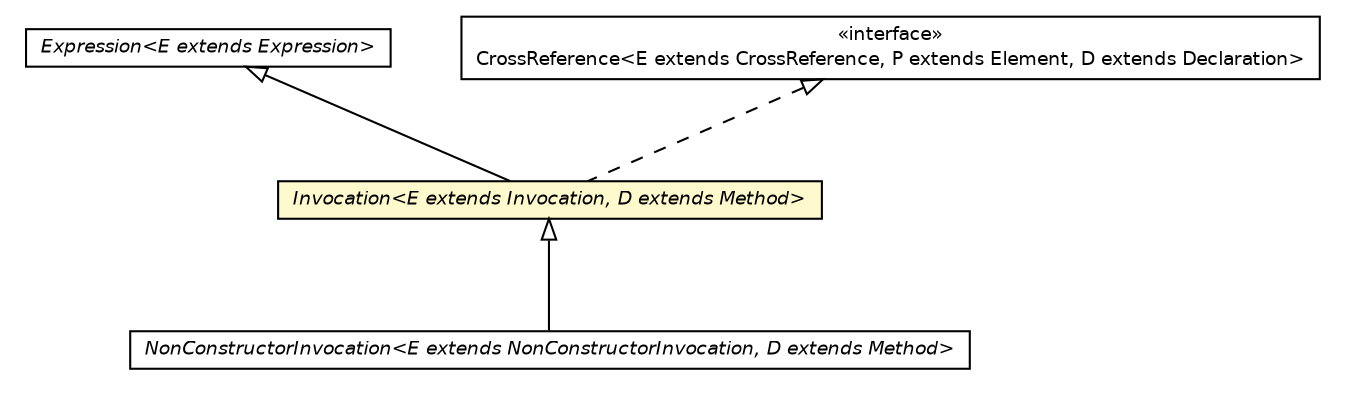 #!/usr/local/bin/dot
#
# Class diagram 
# Generated by UMLGraph version 5.2 (http://www.umlgraph.org/)
#

digraph G {
	edge [fontname="Helvetica",fontsize=10,labelfontname="Helvetica",labelfontsize=10];
	node [fontname="Helvetica",fontsize=10,shape=plaintext];
	nodesep=0.25;
	ranksep=0.5;
	// chameleon.core.expression.NonConstructorInvocation<E extends chameleon.core.expression.NonConstructorInvocation, D extends chameleon.core.method.Method>
	c8205 [label=<<table title="chameleon.core.expression.NonConstructorInvocation" border="0" cellborder="1" cellspacing="0" cellpadding="2" port="p" href="./NonConstructorInvocation.html">
		<tr><td><table border="0" cellspacing="0" cellpadding="1">
<tr><td align="center" balign="center"><font face="Helvetica-Oblique"> NonConstructorInvocation&lt;E extends NonConstructorInvocation, D extends Method&gt; </font></td></tr>
		</table></td></tr>
		</table>>, fontname="Helvetica", fontcolor="black", fontsize=9.0];
	// chameleon.core.expression.Invocation<E extends chameleon.core.expression.Invocation, D extends chameleon.core.method.Method>
	c8210 [label=<<table title="chameleon.core.expression.Invocation" border="0" cellborder="1" cellspacing="0" cellpadding="2" port="p" bgcolor="lemonChiffon" href="./Invocation.html">
		<tr><td><table border="0" cellspacing="0" cellpadding="1">
<tr><td align="center" balign="center"><font face="Helvetica-Oblique"> Invocation&lt;E extends Invocation, D extends Method&gt; </font></td></tr>
		</table></td></tr>
		</table>>, fontname="Helvetica", fontcolor="black", fontsize=9.0];
	// chameleon.core.expression.Expression<E extends chameleon.core.expression.Expression>
	c8211 [label=<<table title="chameleon.core.expression.Expression" border="0" cellborder="1" cellspacing="0" cellpadding="2" port="p" href="./Expression.html">
		<tr><td><table border="0" cellspacing="0" cellpadding="1">
<tr><td align="center" balign="center"><font face="Helvetica-Oblique"> Expression&lt;E extends Expression&gt; </font></td></tr>
		</table></td></tr>
		</table>>, fontname="Helvetica", fontcolor="black", fontsize=9.0];
	// chameleon.core.reference.CrossReference<E extends chameleon.core.reference.CrossReference, P extends chameleon.core.element.Element, D extends chameleon.core.declaration.Declaration>
	c8283 [label=<<table title="chameleon.core.reference.CrossReference" border="0" cellborder="1" cellspacing="0" cellpadding="2" port="p" href="../reference/CrossReference.html">
		<tr><td><table border="0" cellspacing="0" cellpadding="1">
<tr><td align="center" balign="center"> &#171;interface&#187; </td></tr>
<tr><td align="center" balign="center"> CrossReference&lt;E extends CrossReference, P extends Element, D extends Declaration&gt; </td></tr>
		</table></td></tr>
		</table>>, fontname="Helvetica", fontcolor="black", fontsize=9.0];
	//chameleon.core.expression.NonConstructorInvocation<E extends chameleon.core.expression.NonConstructorInvocation, D extends chameleon.core.method.Method> extends chameleon.core.expression.Invocation<E, D>
	c8210:p -> c8205:p [dir=back,arrowtail=empty];
	//chameleon.core.expression.Invocation<E extends chameleon.core.expression.Invocation, D extends chameleon.core.method.Method> extends chameleon.core.expression.Expression<E>
	c8211:p -> c8210:p [dir=back,arrowtail=empty];
	//chameleon.core.expression.Invocation<E extends chameleon.core.expression.Invocation, D extends chameleon.core.method.Method> implements chameleon.core.reference.CrossReference<E extends chameleon.core.reference.CrossReference, P extends chameleon.core.element.Element, D extends chameleon.core.declaration.Declaration>
	c8283:p -> c8210:p [dir=back,arrowtail=empty,style=dashed];
}

